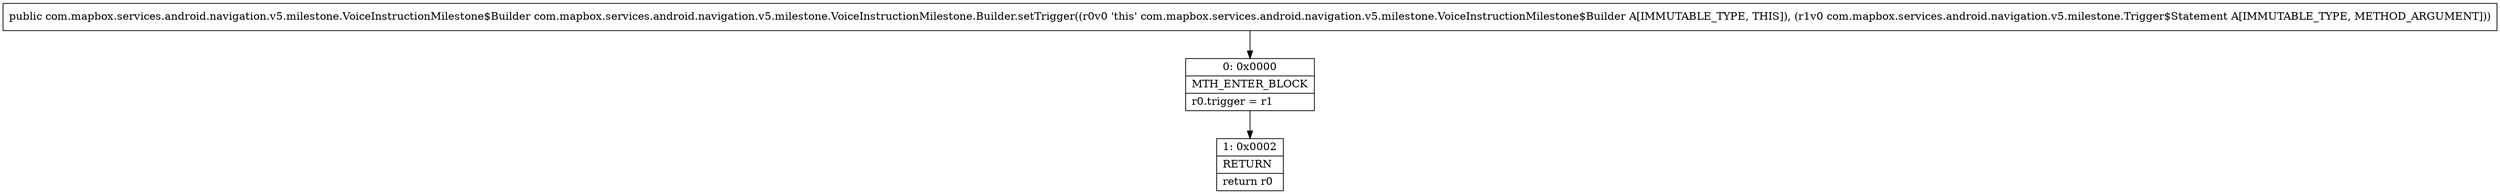 digraph "CFG forcom.mapbox.services.android.navigation.v5.milestone.VoiceInstructionMilestone.Builder.setTrigger(Lcom\/mapbox\/services\/android\/navigation\/v5\/milestone\/Trigger$Statement;)Lcom\/mapbox\/services\/android\/navigation\/v5\/milestone\/VoiceInstructionMilestone$Builder;" {
Node_0 [shape=record,label="{0\:\ 0x0000|MTH_ENTER_BLOCK\l|r0.trigger = r1\l}"];
Node_1 [shape=record,label="{1\:\ 0x0002|RETURN\l|return r0\l}"];
MethodNode[shape=record,label="{public com.mapbox.services.android.navigation.v5.milestone.VoiceInstructionMilestone$Builder com.mapbox.services.android.navigation.v5.milestone.VoiceInstructionMilestone.Builder.setTrigger((r0v0 'this' com.mapbox.services.android.navigation.v5.milestone.VoiceInstructionMilestone$Builder A[IMMUTABLE_TYPE, THIS]), (r1v0 com.mapbox.services.android.navigation.v5.milestone.Trigger$Statement A[IMMUTABLE_TYPE, METHOD_ARGUMENT])) }"];
MethodNode -> Node_0;
Node_0 -> Node_1;
}

